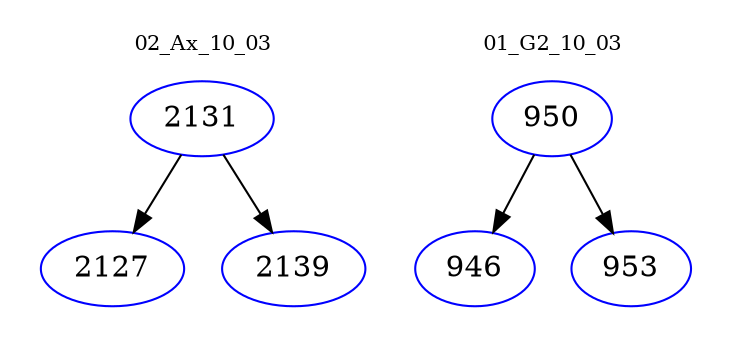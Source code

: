 digraph{
subgraph cluster_0 {
color = white
label = "02_Ax_10_03";
fontsize=10;
T0_2131 [label="2131", color="blue"]
T0_2131 -> T0_2127 [color="black"]
T0_2127 [label="2127", color="blue"]
T0_2131 -> T0_2139 [color="black"]
T0_2139 [label="2139", color="blue"]
}
subgraph cluster_1 {
color = white
label = "01_G2_10_03";
fontsize=10;
T1_950 [label="950", color="blue"]
T1_950 -> T1_946 [color="black"]
T1_946 [label="946", color="blue"]
T1_950 -> T1_953 [color="black"]
T1_953 [label="953", color="blue"]
}
}

